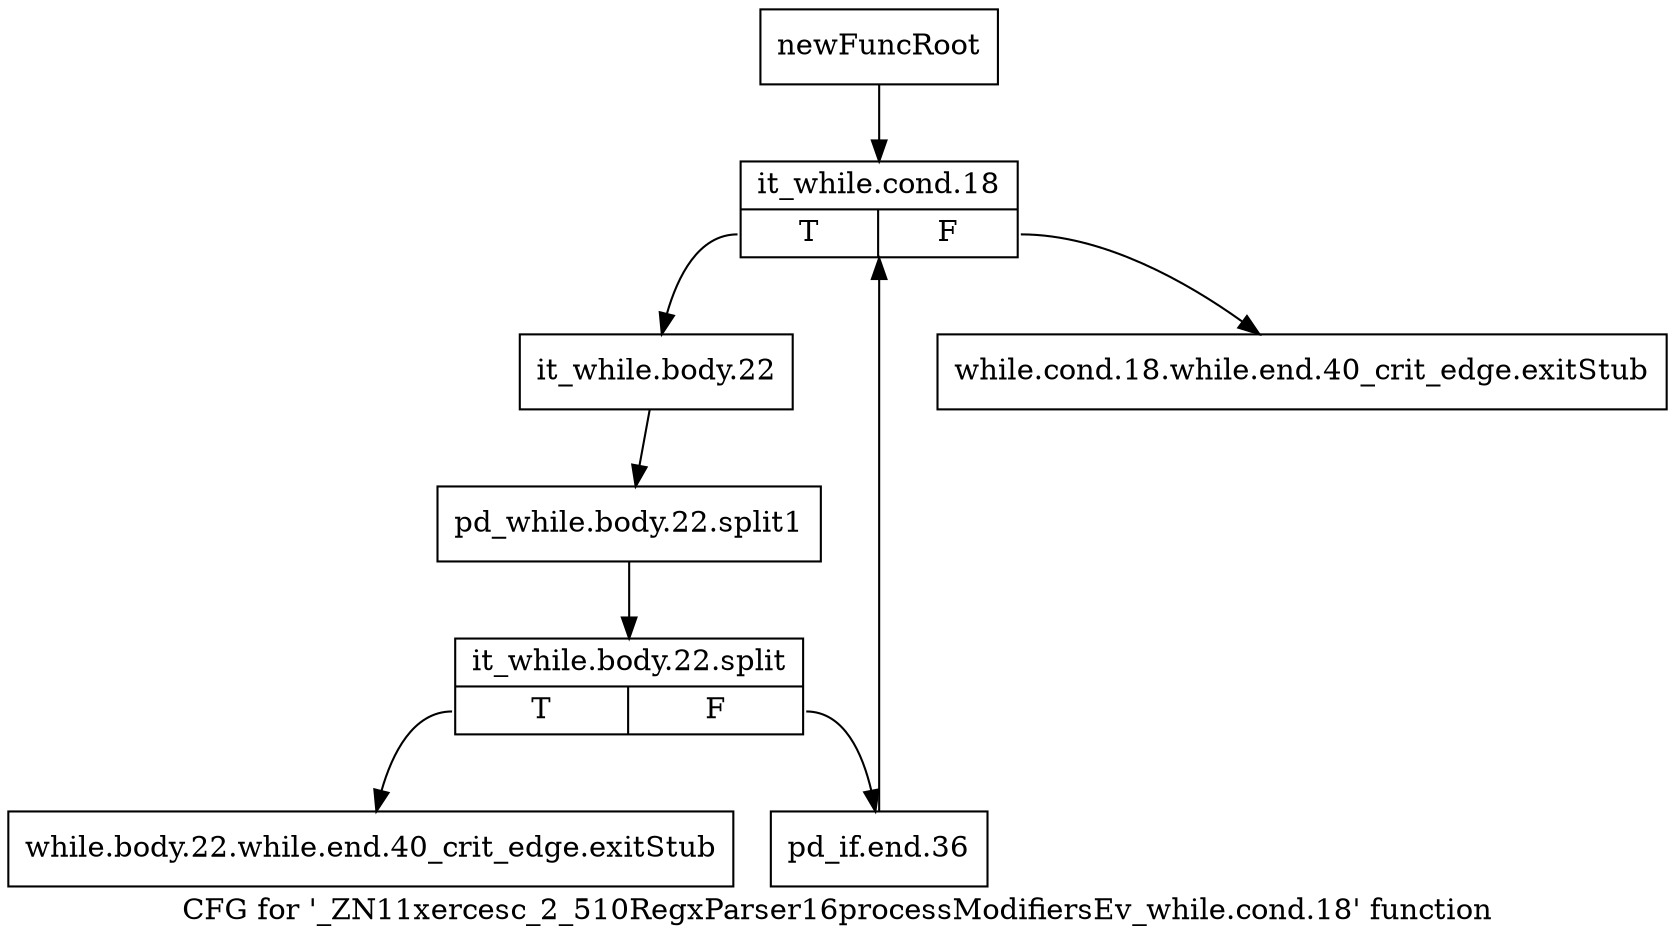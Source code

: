 digraph "CFG for '_ZN11xercesc_2_510RegxParser16processModifiersEv_while.cond.18' function" {
	label="CFG for '_ZN11xercesc_2_510RegxParser16processModifiersEv_while.cond.18' function";

	Node0x99841b0 [shape=record,label="{newFuncRoot}"];
	Node0x99841b0 -> Node0x99842a0;
	Node0x9984200 [shape=record,label="{while.cond.18.while.end.40_crit_edge.exitStub}"];
	Node0x9984250 [shape=record,label="{while.body.22.while.end.40_crit_edge.exitStub}"];
	Node0x99842a0 [shape=record,label="{it_while.cond.18|{<s0>T|<s1>F}}"];
	Node0x99842a0:s0 -> Node0x99842f0;
	Node0x99842a0:s1 -> Node0x9984200;
	Node0x99842f0 [shape=record,label="{it_while.body.22}"];
	Node0x99842f0 -> Node0xce8d900;
	Node0xce8d900 [shape=record,label="{pd_while.body.22.split1}"];
	Node0xce8d900 -> Node0xce8d9f0;
	Node0xce8d9f0 [shape=record,label="{it_while.body.22.split|{<s0>T|<s1>F}}"];
	Node0xce8d9f0:s0 -> Node0x9984250;
	Node0xce8d9f0:s1 -> Node0x9984340;
	Node0x9984340 [shape=record,label="{pd_if.end.36}"];
	Node0x9984340 -> Node0x99842a0;
}
